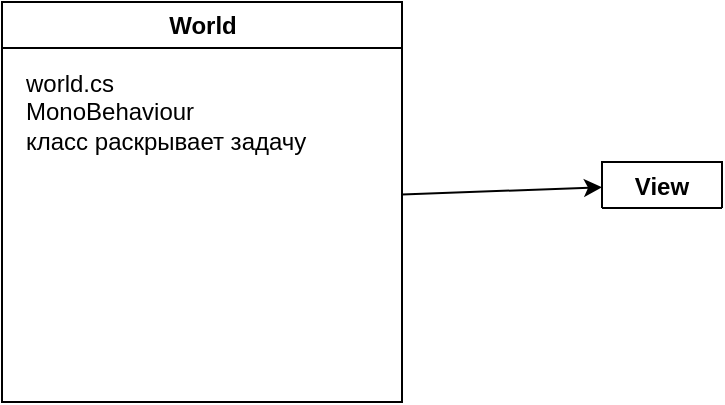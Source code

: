 <mxfile version="14.9.2" type="github">
  <diagram id="mvWnHaUZkxt0yaKvPiz3" name="Страница 1">
    <mxGraphModel dx="970" dy="520" grid="1" gridSize="10" guides="1" tooltips="1" connect="1" arrows="1" fold="1" page="1" pageScale="1" pageWidth="827" pageHeight="1169" math="0" shadow="0">
      <root>
        <mxCell id="0" />
        <mxCell id="1" parent="0" />
        <mxCell id="EqCP4BVdxGuSAQ8ki5jC-1" value="View" style="swimlane;" vertex="1" collapsed="1" parent="1">
          <mxGeometry x="590" y="140" width="60" height="23" as="geometry">
            <mxRectangle x="120" y="190" width="200" height="200" as="alternateBounds" />
          </mxGeometry>
        </mxCell>
        <mxCell id="EqCP4BVdxGuSAQ8ki5jC-2" value="name.unity&lt;br&gt;сцена по тестированию задачи" style="text;html=1;align=left;verticalAlign=middle;resizable=0;points=[];autosize=1;strokeColor=none;" vertex="1" parent="EqCP4BVdxGuSAQ8ki5jC-1">
          <mxGeometry x="5" y="30" width="190" height="30" as="geometry" />
        </mxCell>
        <mxCell id="EqCP4BVdxGuSAQ8ki5jC-5" value="" style="rounded=0;orthogonalLoop=1;jettySize=auto;html=1;startSize=23;" edge="1" parent="1" source="EqCP4BVdxGuSAQ8ki5jC-3" target="EqCP4BVdxGuSAQ8ki5jC-2">
          <mxGeometry relative="1" as="geometry" />
        </mxCell>
        <mxCell id="EqCP4BVdxGuSAQ8ki5jC-3" value="World" style="swimlane;fillColor=none;gradientColor=none;align=center;html=1;" vertex="1" parent="1">
          <mxGeometry x="290" y="60" width="200" height="200" as="geometry" />
        </mxCell>
        <mxCell id="EqCP4BVdxGuSAQ8ki5jC-4" value="world.cs&lt;br&gt;&lt;div&gt;&lt;span&gt;MonoBehaviour&lt;br&gt;класс раскрывает задачу&lt;/span&gt;&lt;/div&gt;" style="text;html=1;align=left;verticalAlign=middle;resizable=0;points=[];autosize=1;strokeColor=none;" vertex="1" parent="EqCP4BVdxGuSAQ8ki5jC-3">
          <mxGeometry x="10" y="30" width="160" height="50" as="geometry" />
        </mxCell>
      </root>
    </mxGraphModel>
  </diagram>
</mxfile>
